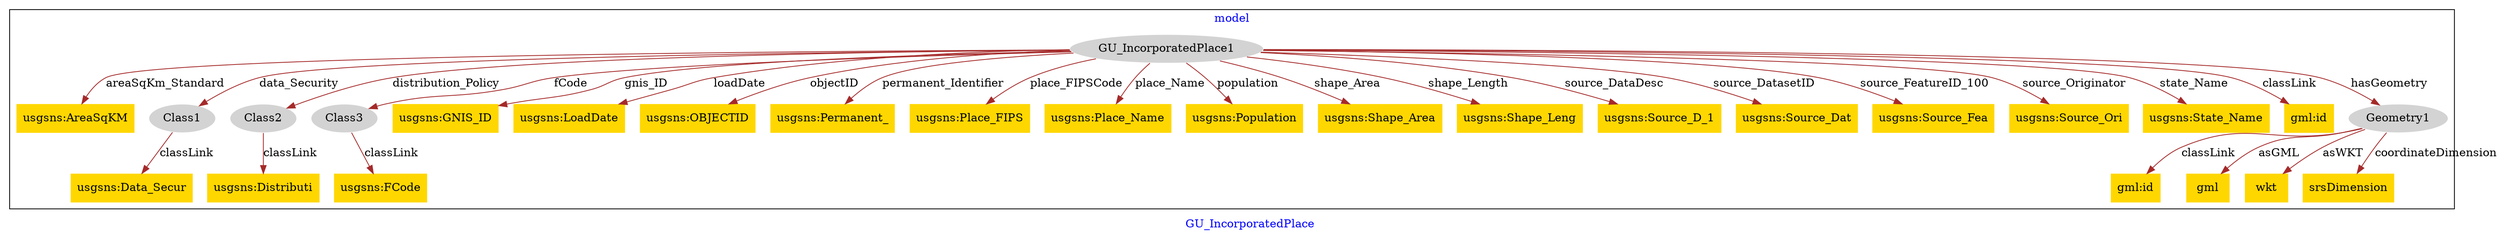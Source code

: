 digraph n0 {
fontcolor="blue"
remincross="true"
label="GU_IncorporatedPlace"
subgraph cluster {
label="model"
n2[style="filled",color="white",fillcolor="lightgray",label="GU_IncorporatedPlace1"];
n3[shape="plaintext",style="filled",fillcolor="gold",label="usgsns:AreaSqKM"];
n4[style="filled",color="white",fillcolor="lightgray",label="Class1"];
n5[style="filled",color="white",fillcolor="lightgray",label="Class2"];
n6[style="filled",color="white",fillcolor="lightgray",label="Class3"];
n7[shape="plaintext",style="filled",fillcolor="gold",label="usgsns:GNIS_ID"];
n8[shape="plaintext",style="filled",fillcolor="gold",label="usgsns:LoadDate"];
n9[shape="plaintext",style="filled",fillcolor="gold",label="usgsns:OBJECTID"];
n10[shape="plaintext",style="filled",fillcolor="gold",label="usgsns:Permanent_"];
n11[shape="plaintext",style="filled",fillcolor="gold",label="usgsns:Place_FIPS"];
n12[shape="plaintext",style="filled",fillcolor="gold",label="usgsns:Place_Name"];
n13[shape="plaintext",style="filled",fillcolor="gold",label="usgsns:Population"];
n14[shape="plaintext",style="filled",fillcolor="gold",label="usgsns:Shape_Area"];
n15[shape="plaintext",style="filled",fillcolor="gold",label="usgsns:Shape_Leng"];
n16[shape="plaintext",style="filled",fillcolor="gold",label="usgsns:Source_D_1"];
n17[shape="plaintext",style="filled",fillcolor="gold",label="usgsns:Source_Dat"];
n18[shape="plaintext",style="filled",fillcolor="gold",label="usgsns:Source_Fea"];
n19[shape="plaintext",style="filled",fillcolor="gold",label="usgsns:Source_Ori"];
n20[shape="plaintext",style="filled",fillcolor="gold",label="usgsns:State_Name"];
n21[shape="plaintext",style="filled",fillcolor="gold",label="gml:id"];
n22[style="filled",color="white",fillcolor="lightgray",label="Geometry1"];
n23[shape="plaintext",style="filled",fillcolor="gold",label="gml:id"];
n24[shape="plaintext",style="filled",fillcolor="gold",label="gml"];
n25[shape="plaintext",style="filled",fillcolor="gold",label="wkt"];
n26[shape="plaintext",style="filled",fillcolor="gold",label="srsDimension"];
n27[shape="plaintext",style="filled",fillcolor="gold",label="usgsns:Data_Secur"];
n28[shape="plaintext",style="filled",fillcolor="gold",label="usgsns:Distributi"];
n29[shape="plaintext",style="filled",fillcolor="gold",label="usgsns:FCode"];
}
n2 -> n3[color="brown",fontcolor="black",label="areaSqKm_Standard"]
n2 -> n4[color="brown",fontcolor="black",label="data_Security"]
n2 -> n5[color="brown",fontcolor="black",label="distribution_Policy"]
n2 -> n6[color="brown",fontcolor="black",label="fCode"]
n2 -> n7[color="brown",fontcolor="black",label="gnis_ID"]
n2 -> n8[color="brown",fontcolor="black",label="loadDate"]
n2 -> n9[color="brown",fontcolor="black",label="objectID"]
n2 -> n10[color="brown",fontcolor="black",label="permanent_Identifier"]
n2 -> n11[color="brown",fontcolor="black",label="place_FIPSCode"]
n2 -> n12[color="brown",fontcolor="black",label="place_Name"]
n2 -> n13[color="brown",fontcolor="black",label="population"]
n2 -> n14[color="brown",fontcolor="black",label="shape_Area"]
n2 -> n15[color="brown",fontcolor="black",label="shape_Length"]
n2 -> n16[color="brown",fontcolor="black",label="source_DataDesc"]
n2 -> n17[color="brown",fontcolor="black",label="source_DatasetID"]
n2 -> n18[color="brown",fontcolor="black",label="source_FeatureID_100"]
n2 -> n19[color="brown",fontcolor="black",label="source_Originator"]
n2 -> n20[color="brown",fontcolor="black",label="state_Name"]
n2 -> n21[color="brown",fontcolor="black",label="classLink"]
n2 -> n22[color="brown",fontcolor="black",label="hasGeometry"]
n22 -> n23[color="brown",fontcolor="black",label="classLink"]
n22 -> n24[color="brown",fontcolor="black",label="asGML"]
n22 -> n25[color="brown",fontcolor="black",label="asWKT"]
n22 -> n26[color="brown",fontcolor="black",label="coordinateDimension"]
n4 -> n27[color="brown",fontcolor="black",label="classLink"]
n5 -> n28[color="brown",fontcolor="black",label="classLink"]
n6 -> n29[color="brown",fontcolor="black",label="classLink"]
}
